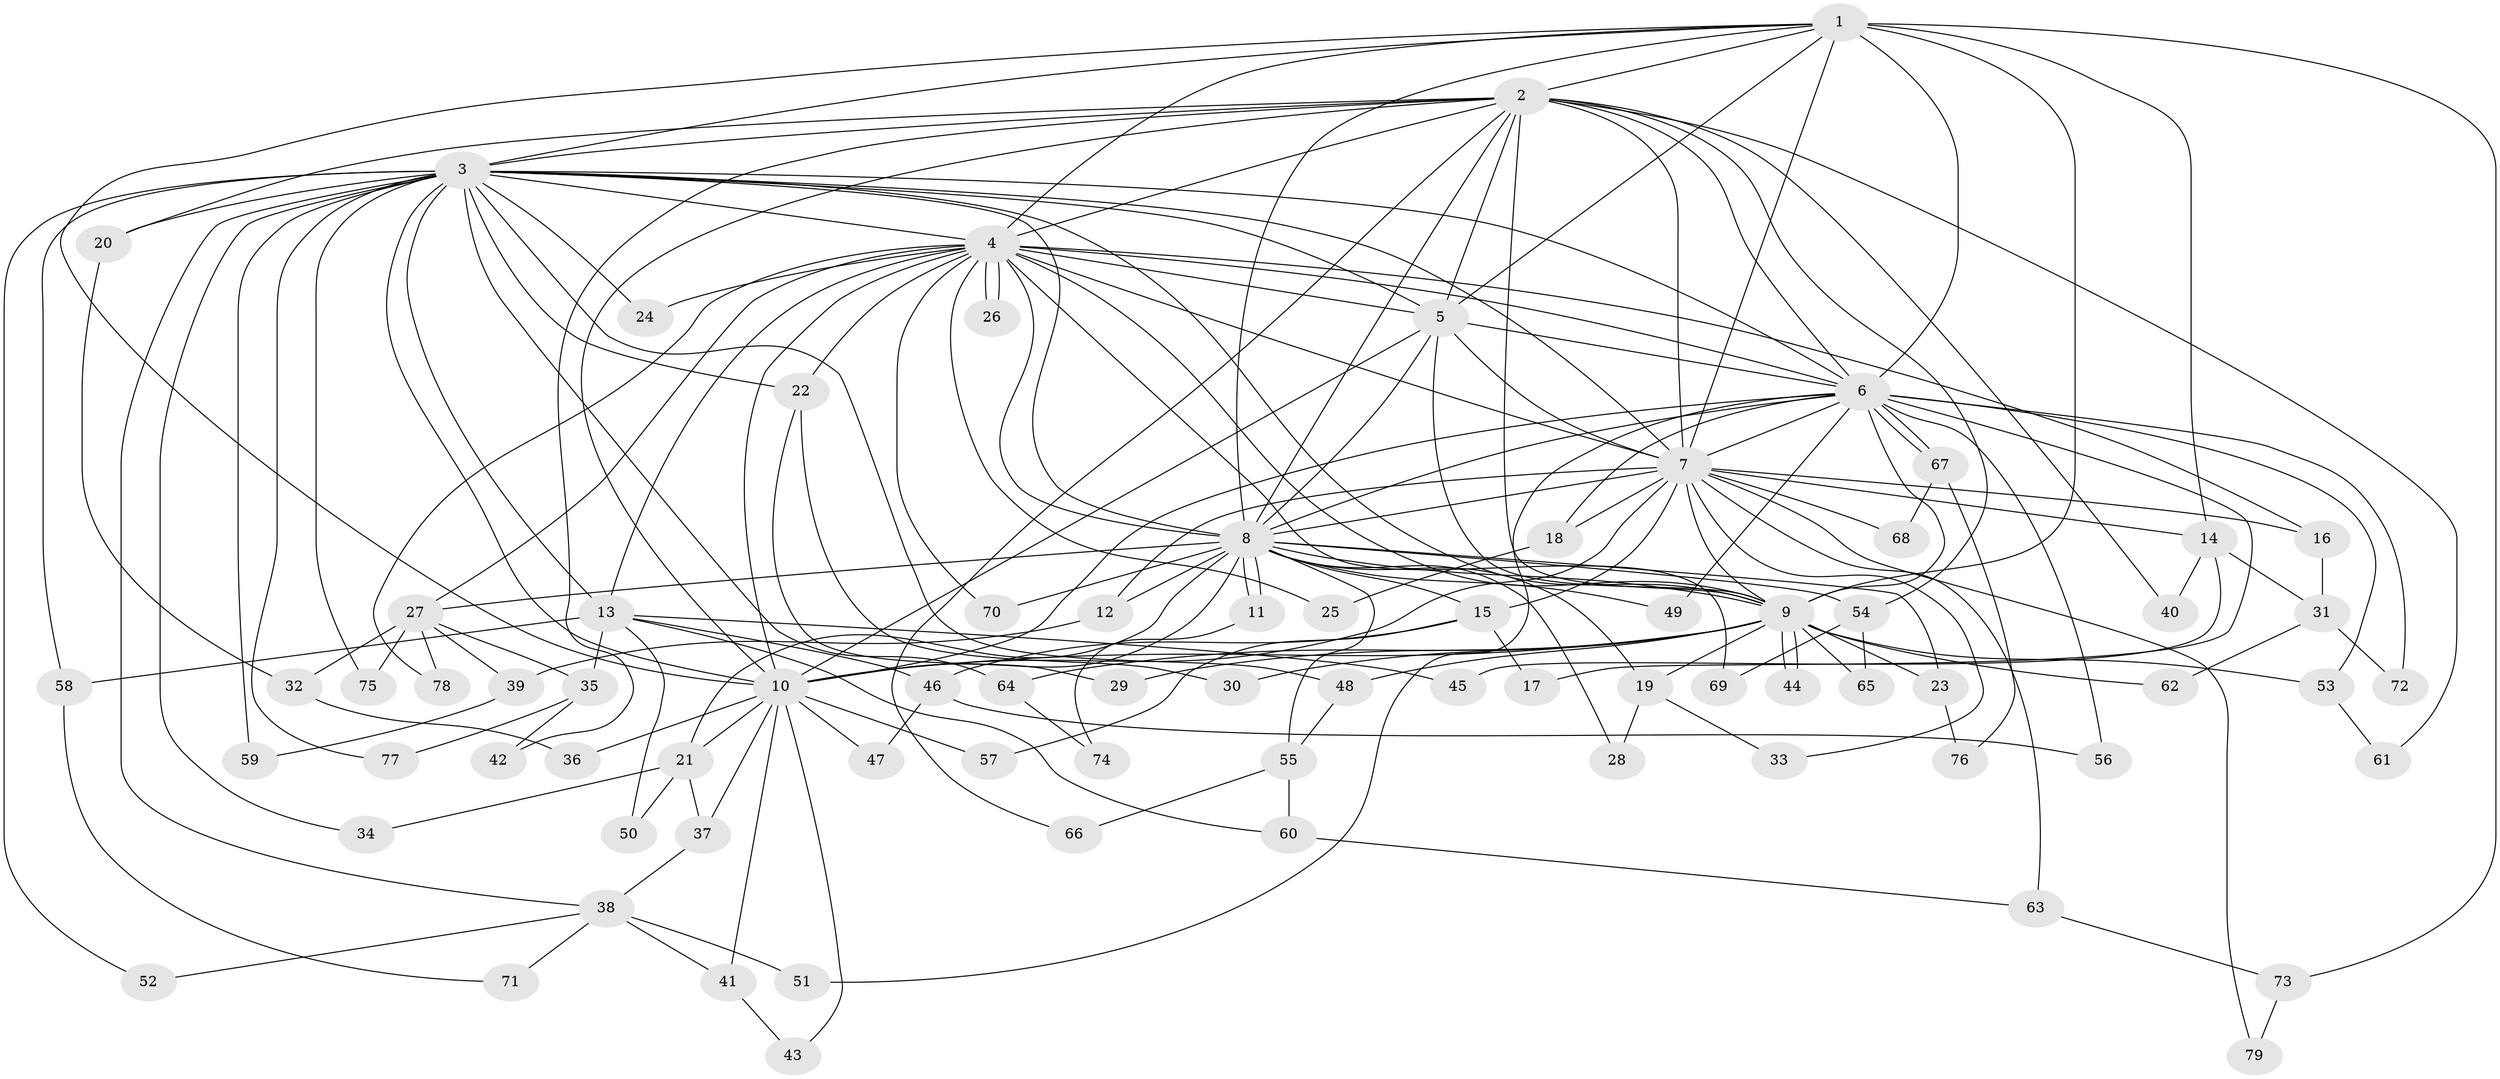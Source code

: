 // coarse degree distribution, {10: 0.017857142857142856, 20: 0.017857142857142856, 19: 0.03571428571428571, 23: 0.017857142857142856, 7: 0.07142857142857142, 16: 0.017857142857142856, 17: 0.017857142857142856, 3: 0.17857142857142858, 5: 0.03571428571428571, 2: 0.4642857142857143, 4: 0.10714285714285714, 6: 0.017857142857142856}
// Generated by graph-tools (version 1.1) at 2025/51/02/27/25 19:51:50]
// undirected, 79 vertices, 183 edges
graph export_dot {
graph [start="1"]
  node [color=gray90,style=filled];
  1;
  2;
  3;
  4;
  5;
  6;
  7;
  8;
  9;
  10;
  11;
  12;
  13;
  14;
  15;
  16;
  17;
  18;
  19;
  20;
  21;
  22;
  23;
  24;
  25;
  26;
  27;
  28;
  29;
  30;
  31;
  32;
  33;
  34;
  35;
  36;
  37;
  38;
  39;
  40;
  41;
  42;
  43;
  44;
  45;
  46;
  47;
  48;
  49;
  50;
  51;
  52;
  53;
  54;
  55;
  56;
  57;
  58;
  59;
  60;
  61;
  62;
  63;
  64;
  65;
  66;
  67;
  68;
  69;
  70;
  71;
  72;
  73;
  74;
  75;
  76;
  77;
  78;
  79;
  1 -- 2;
  1 -- 3;
  1 -- 4;
  1 -- 5;
  1 -- 6;
  1 -- 7;
  1 -- 8;
  1 -- 9;
  1 -- 10;
  1 -- 14;
  1 -- 73;
  2 -- 3;
  2 -- 4;
  2 -- 5;
  2 -- 6;
  2 -- 7;
  2 -- 8;
  2 -- 9;
  2 -- 10;
  2 -- 20;
  2 -- 40;
  2 -- 42;
  2 -- 54;
  2 -- 61;
  2 -- 66;
  3 -- 4;
  3 -- 5;
  3 -- 6;
  3 -- 7;
  3 -- 8;
  3 -- 9;
  3 -- 10;
  3 -- 13;
  3 -- 20;
  3 -- 22;
  3 -- 24;
  3 -- 34;
  3 -- 38;
  3 -- 48;
  3 -- 52;
  3 -- 58;
  3 -- 59;
  3 -- 64;
  3 -- 75;
  3 -- 77;
  4 -- 5;
  4 -- 6;
  4 -- 7;
  4 -- 8;
  4 -- 9;
  4 -- 10;
  4 -- 13;
  4 -- 16;
  4 -- 22;
  4 -- 24;
  4 -- 25;
  4 -- 26;
  4 -- 26;
  4 -- 27;
  4 -- 69;
  4 -- 70;
  4 -- 78;
  5 -- 6;
  5 -- 7;
  5 -- 8;
  5 -- 9;
  5 -- 10;
  6 -- 7;
  6 -- 8;
  6 -- 9;
  6 -- 10;
  6 -- 17;
  6 -- 18;
  6 -- 49;
  6 -- 51;
  6 -- 53;
  6 -- 56;
  6 -- 67;
  6 -- 67;
  6 -- 72;
  7 -- 8;
  7 -- 9;
  7 -- 10;
  7 -- 12;
  7 -- 14;
  7 -- 15;
  7 -- 16;
  7 -- 18;
  7 -- 33;
  7 -- 63;
  7 -- 68;
  7 -- 79;
  8 -- 9;
  8 -- 10;
  8 -- 11;
  8 -- 11;
  8 -- 12;
  8 -- 15;
  8 -- 19;
  8 -- 21;
  8 -- 23;
  8 -- 27;
  8 -- 28;
  8 -- 49;
  8 -- 54;
  8 -- 55;
  8 -- 70;
  9 -- 10;
  9 -- 19;
  9 -- 23;
  9 -- 29;
  9 -- 30;
  9 -- 44;
  9 -- 44;
  9 -- 48;
  9 -- 53;
  9 -- 62;
  9 -- 64;
  9 -- 65;
  10 -- 21;
  10 -- 36;
  10 -- 37;
  10 -- 41;
  10 -- 43;
  10 -- 47;
  10 -- 57;
  11 -- 74;
  12 -- 39;
  13 -- 35;
  13 -- 45;
  13 -- 46;
  13 -- 50;
  13 -- 58;
  13 -- 60;
  14 -- 31;
  14 -- 40;
  14 -- 45;
  15 -- 17;
  15 -- 46;
  15 -- 57;
  16 -- 31;
  18 -- 25;
  19 -- 28;
  19 -- 33;
  20 -- 32;
  21 -- 34;
  21 -- 37;
  21 -- 50;
  22 -- 29;
  22 -- 30;
  23 -- 76;
  27 -- 32;
  27 -- 35;
  27 -- 39;
  27 -- 75;
  27 -- 78;
  31 -- 62;
  31 -- 72;
  32 -- 36;
  35 -- 42;
  35 -- 77;
  37 -- 38;
  38 -- 41;
  38 -- 51;
  38 -- 52;
  38 -- 71;
  39 -- 59;
  41 -- 43;
  46 -- 47;
  46 -- 56;
  48 -- 55;
  53 -- 61;
  54 -- 65;
  54 -- 69;
  55 -- 60;
  55 -- 66;
  58 -- 71;
  60 -- 63;
  63 -- 73;
  64 -- 74;
  67 -- 68;
  67 -- 76;
  73 -- 79;
}

